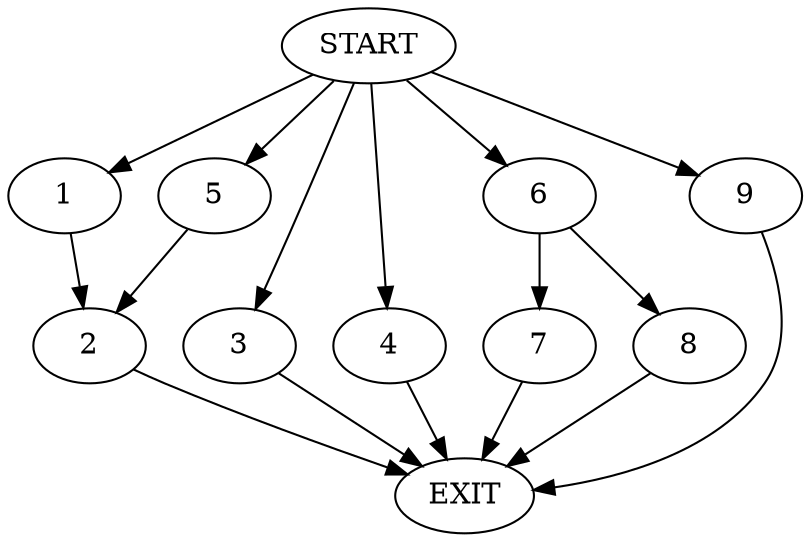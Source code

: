 digraph {
0 [label="START"]
10 [label="EXIT"]
0 -> 1
1 -> 2
2 -> 10
0 -> 3
3 -> 10
0 -> 4
4 -> 10
0 -> 5
5 -> 2
0 -> 6
6 -> 7
6 -> 8
7 -> 10
8 -> 10
0 -> 9
9 -> 10
}
